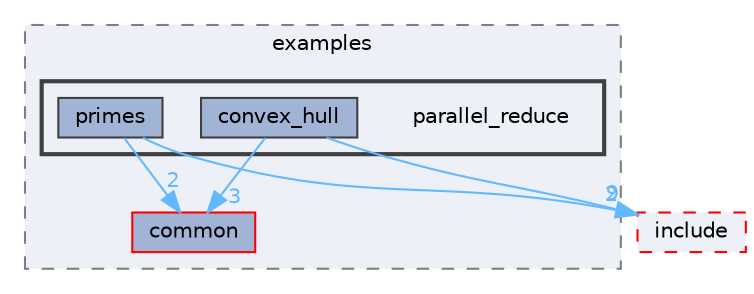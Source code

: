 digraph "external/taskflow/3rd-party/tbb/examples/parallel_reduce"
{
 // LATEX_PDF_SIZE
  bgcolor="transparent";
  edge [fontname=Helvetica,fontsize=10,labelfontname=Helvetica,labelfontsize=10];
  node [fontname=Helvetica,fontsize=10,shape=box,height=0.2,width=0.4];
  compound=true
  subgraph clusterdir_728d8ef4f98e28e397f8fcf766944c46 {
    graph [ bgcolor="#edf0f7", pencolor="grey50", label="examples", fontname=Helvetica,fontsize=10 style="filled,dashed", URL="dir_728d8ef4f98e28e397f8fcf766944c46.html",tooltip=""]
  dir_54703c436fa5ff1ab20c927331cf8a3a [label="common", fillcolor="#a2b4d6", color="red", style="filled", URL="dir_54703c436fa5ff1ab20c927331cf8a3a.html",tooltip=""];
  subgraph clusterdir_06a89a44378afb7102d679565b511c5b {
    graph [ bgcolor="#edf0f7", pencolor="grey25", label="", fontname=Helvetica,fontsize=10 style="filled,bold", URL="dir_06a89a44378afb7102d679565b511c5b.html",tooltip=""]
    dir_06a89a44378afb7102d679565b511c5b [shape=plaintext, label="parallel_reduce"];
  dir_06525466766b53952ca1707b36879c82 [label="convex_hull", fillcolor="#a2b4d6", color="grey25", style="filled", URL="dir_06525466766b53952ca1707b36879c82.html",tooltip=""];
  dir_505754901d816ed45265d5f42d1e2f4f [label="primes", fillcolor="#a2b4d6", color="grey25", style="filled", URL="dir_505754901d816ed45265d5f42d1e2f4f.html",tooltip=""];
  }
  }
  dir_9a108c806b4257aefe6c62ce1f799fad [label="include", fillcolor="#edf0f7", color="red", style="filled,dashed", URL="dir_9a108c806b4257aefe6c62ce1f799fad.html",tooltip=""];
  dir_06525466766b53952ca1707b36879c82->dir_54703c436fa5ff1ab20c927331cf8a3a [headlabel="3", labeldistance=1.5 headhref="dir_000163_000148.html" href="dir_000163_000148.html" color="steelblue1" fontcolor="steelblue1"];
  dir_06525466766b53952ca1707b36879c82->dir_9a108c806b4257aefe6c62ce1f799fad [headlabel="9", labeldistance=1.5 headhref="dir_000163_000389.html" href="dir_000163_000389.html" color="steelblue1" fontcolor="steelblue1"];
  dir_505754901d816ed45265d5f42d1e2f4f->dir_54703c436fa5ff1ab20c927331cf8a3a [headlabel="2", labeldistance=1.5 headhref="dir_000566_000148.html" href="dir_000566_000148.html" color="steelblue1" fontcolor="steelblue1"];
  dir_505754901d816ed45265d5f42d1e2f4f->dir_9a108c806b4257aefe6c62ce1f799fad [headlabel="2", labeldistance=1.5 headhref="dir_000566_000389.html" href="dir_000566_000389.html" color="steelblue1" fontcolor="steelblue1"];
}
